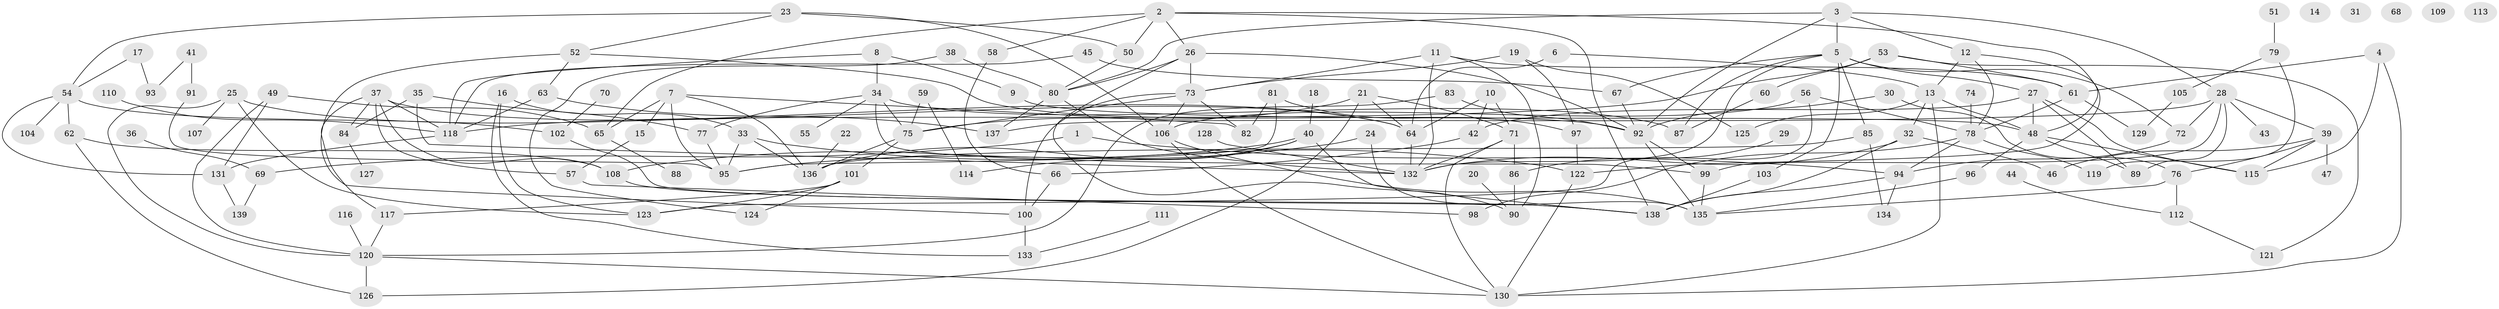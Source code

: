 // Generated by graph-tools (version 1.1) at 2025/49/03/09/25 03:49:12]
// undirected, 139 vertices, 226 edges
graph export_dot {
graph [start="1"]
  node [color=gray90,style=filled];
  1;
  2;
  3;
  4;
  5;
  6;
  7;
  8;
  9;
  10;
  11;
  12;
  13;
  14;
  15;
  16;
  17;
  18;
  19;
  20;
  21;
  22;
  23;
  24;
  25;
  26;
  27;
  28;
  29;
  30;
  31;
  32;
  33;
  34;
  35;
  36;
  37;
  38;
  39;
  40;
  41;
  42;
  43;
  44;
  45;
  46;
  47;
  48;
  49;
  50;
  51;
  52;
  53;
  54;
  55;
  56;
  57;
  58;
  59;
  60;
  61;
  62;
  63;
  64;
  65;
  66;
  67;
  68;
  69;
  70;
  71;
  72;
  73;
  74;
  75;
  76;
  77;
  78;
  79;
  80;
  81;
  82;
  83;
  84;
  85;
  86;
  87;
  88;
  89;
  90;
  91;
  92;
  93;
  94;
  95;
  96;
  97;
  98;
  99;
  100;
  101;
  102;
  103;
  104;
  105;
  106;
  107;
  108;
  109;
  110;
  111;
  112;
  113;
  114;
  115;
  116;
  117;
  118;
  119;
  120;
  121;
  122;
  123;
  124;
  125;
  126;
  127;
  128;
  129;
  130;
  131;
  132;
  133;
  134;
  135;
  136;
  137;
  138;
  139;
  1 -- 69;
  1 -- 94;
  2 -- 26;
  2 -- 48;
  2 -- 50;
  2 -- 58;
  2 -- 65;
  2 -- 138;
  3 -- 5;
  3 -- 12;
  3 -- 28;
  3 -- 80;
  3 -- 92;
  4 -- 61;
  4 -- 115;
  4 -- 130;
  5 -- 27;
  5 -- 67;
  5 -- 72;
  5 -- 85;
  5 -- 87;
  5 -- 103;
  5 -- 132;
  6 -- 13;
  6 -- 64;
  7 -- 15;
  7 -- 65;
  7 -- 82;
  7 -- 95;
  7 -- 136;
  8 -- 9;
  8 -- 34;
  8 -- 118;
  9 -- 48;
  10 -- 42;
  10 -- 64;
  10 -- 71;
  11 -- 61;
  11 -- 73;
  11 -- 90;
  11 -- 132;
  12 -- 13;
  12 -- 78;
  12 -- 122;
  13 -- 32;
  13 -- 48;
  13 -- 125;
  13 -- 130;
  15 -- 57;
  16 -- 33;
  16 -- 123;
  16 -- 133;
  17 -- 54;
  17 -- 93;
  18 -- 40;
  19 -- 73;
  19 -- 97;
  19 -- 125;
  20 -- 90;
  21 -- 64;
  21 -- 71;
  21 -- 75;
  21 -- 126;
  22 -- 136;
  23 -- 50;
  23 -- 52;
  23 -- 54;
  23 -- 106;
  24 -- 95;
  24 -- 135;
  25 -- 64;
  25 -- 107;
  25 -- 120;
  25 -- 123;
  26 -- 73;
  26 -- 80;
  26 -- 90;
  26 -- 92;
  27 -- 42;
  27 -- 48;
  27 -- 89;
  27 -- 115;
  28 -- 39;
  28 -- 43;
  28 -- 72;
  28 -- 89;
  28 -- 99;
  28 -- 137;
  29 -- 86;
  30 -- 76;
  30 -- 92;
  32 -- 46;
  32 -- 132;
  32 -- 138;
  33 -- 95;
  33 -- 122;
  33 -- 136;
  34 -- 55;
  34 -- 75;
  34 -- 77;
  34 -- 87;
  34 -- 99;
  35 -- 77;
  35 -- 84;
  35 -- 132;
  36 -- 69;
  37 -- 57;
  37 -- 64;
  37 -- 84;
  37 -- 108;
  37 -- 117;
  37 -- 118;
  38 -- 80;
  38 -- 124;
  39 -- 46;
  39 -- 47;
  39 -- 76;
  39 -- 115;
  40 -- 108;
  40 -- 114;
  40 -- 136;
  40 -- 138;
  41 -- 91;
  41 -- 93;
  42 -- 66;
  44 -- 112;
  45 -- 67;
  45 -- 118;
  48 -- 89;
  48 -- 96;
  48 -- 115;
  49 -- 65;
  49 -- 120;
  49 -- 131;
  50 -- 80;
  51 -- 79;
  52 -- 63;
  52 -- 92;
  52 -- 100;
  53 -- 60;
  53 -- 61;
  53 -- 118;
  53 -- 121;
  54 -- 62;
  54 -- 102;
  54 -- 104;
  54 -- 131;
  56 -- 78;
  56 -- 106;
  56 -- 123;
  57 -- 98;
  58 -- 66;
  59 -- 75;
  59 -- 114;
  60 -- 87;
  61 -- 78;
  61 -- 129;
  62 -- 108;
  62 -- 126;
  63 -- 118;
  63 -- 137;
  64 -- 132;
  65 -- 88;
  66 -- 100;
  67 -- 92;
  69 -- 139;
  70 -- 102;
  71 -- 86;
  71 -- 130;
  71 -- 132;
  72 -- 94;
  73 -- 75;
  73 -- 82;
  73 -- 100;
  73 -- 106;
  74 -- 78;
  75 -- 101;
  75 -- 136;
  76 -- 112;
  76 -- 135;
  77 -- 95;
  78 -- 94;
  78 -- 98;
  78 -- 119;
  79 -- 105;
  79 -- 119;
  80 -- 132;
  80 -- 137;
  81 -- 82;
  81 -- 95;
  81 -- 97;
  83 -- 92;
  83 -- 120;
  84 -- 127;
  85 -- 134;
  85 -- 136;
  86 -- 90;
  91 -- 95;
  92 -- 99;
  92 -- 135;
  94 -- 134;
  94 -- 138;
  96 -- 135;
  97 -- 122;
  99 -- 135;
  100 -- 133;
  101 -- 117;
  101 -- 123;
  101 -- 124;
  102 -- 138;
  103 -- 138;
  105 -- 129;
  106 -- 130;
  106 -- 135;
  108 -- 138;
  110 -- 118;
  111 -- 133;
  112 -- 121;
  116 -- 120;
  117 -- 120;
  118 -- 131;
  120 -- 126;
  120 -- 130;
  122 -- 130;
  128 -- 132;
  131 -- 139;
}
